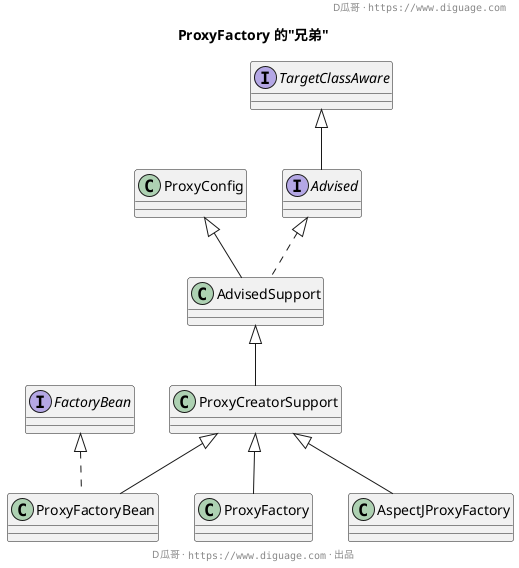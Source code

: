 @startuml
header D瓜哥 · ""https://www.diguage.com""

title **ProxyFactory 的"兄弟"**


interface Advised extends TargetClassAware

class AdvisedSupport extends ProxyConfig implements Advised

class ProxyCreatorSupport extends AdvisedSupport

class ProxyFactory extends ProxyCreatorSupport

class ProxyFactoryBean extends ProxyCreatorSupport implements FactoryBean

class AspectJProxyFactory extends ProxyCreatorSupport


footer D瓜哥 · ""https://www.diguage.com"" · 出品
@enduml